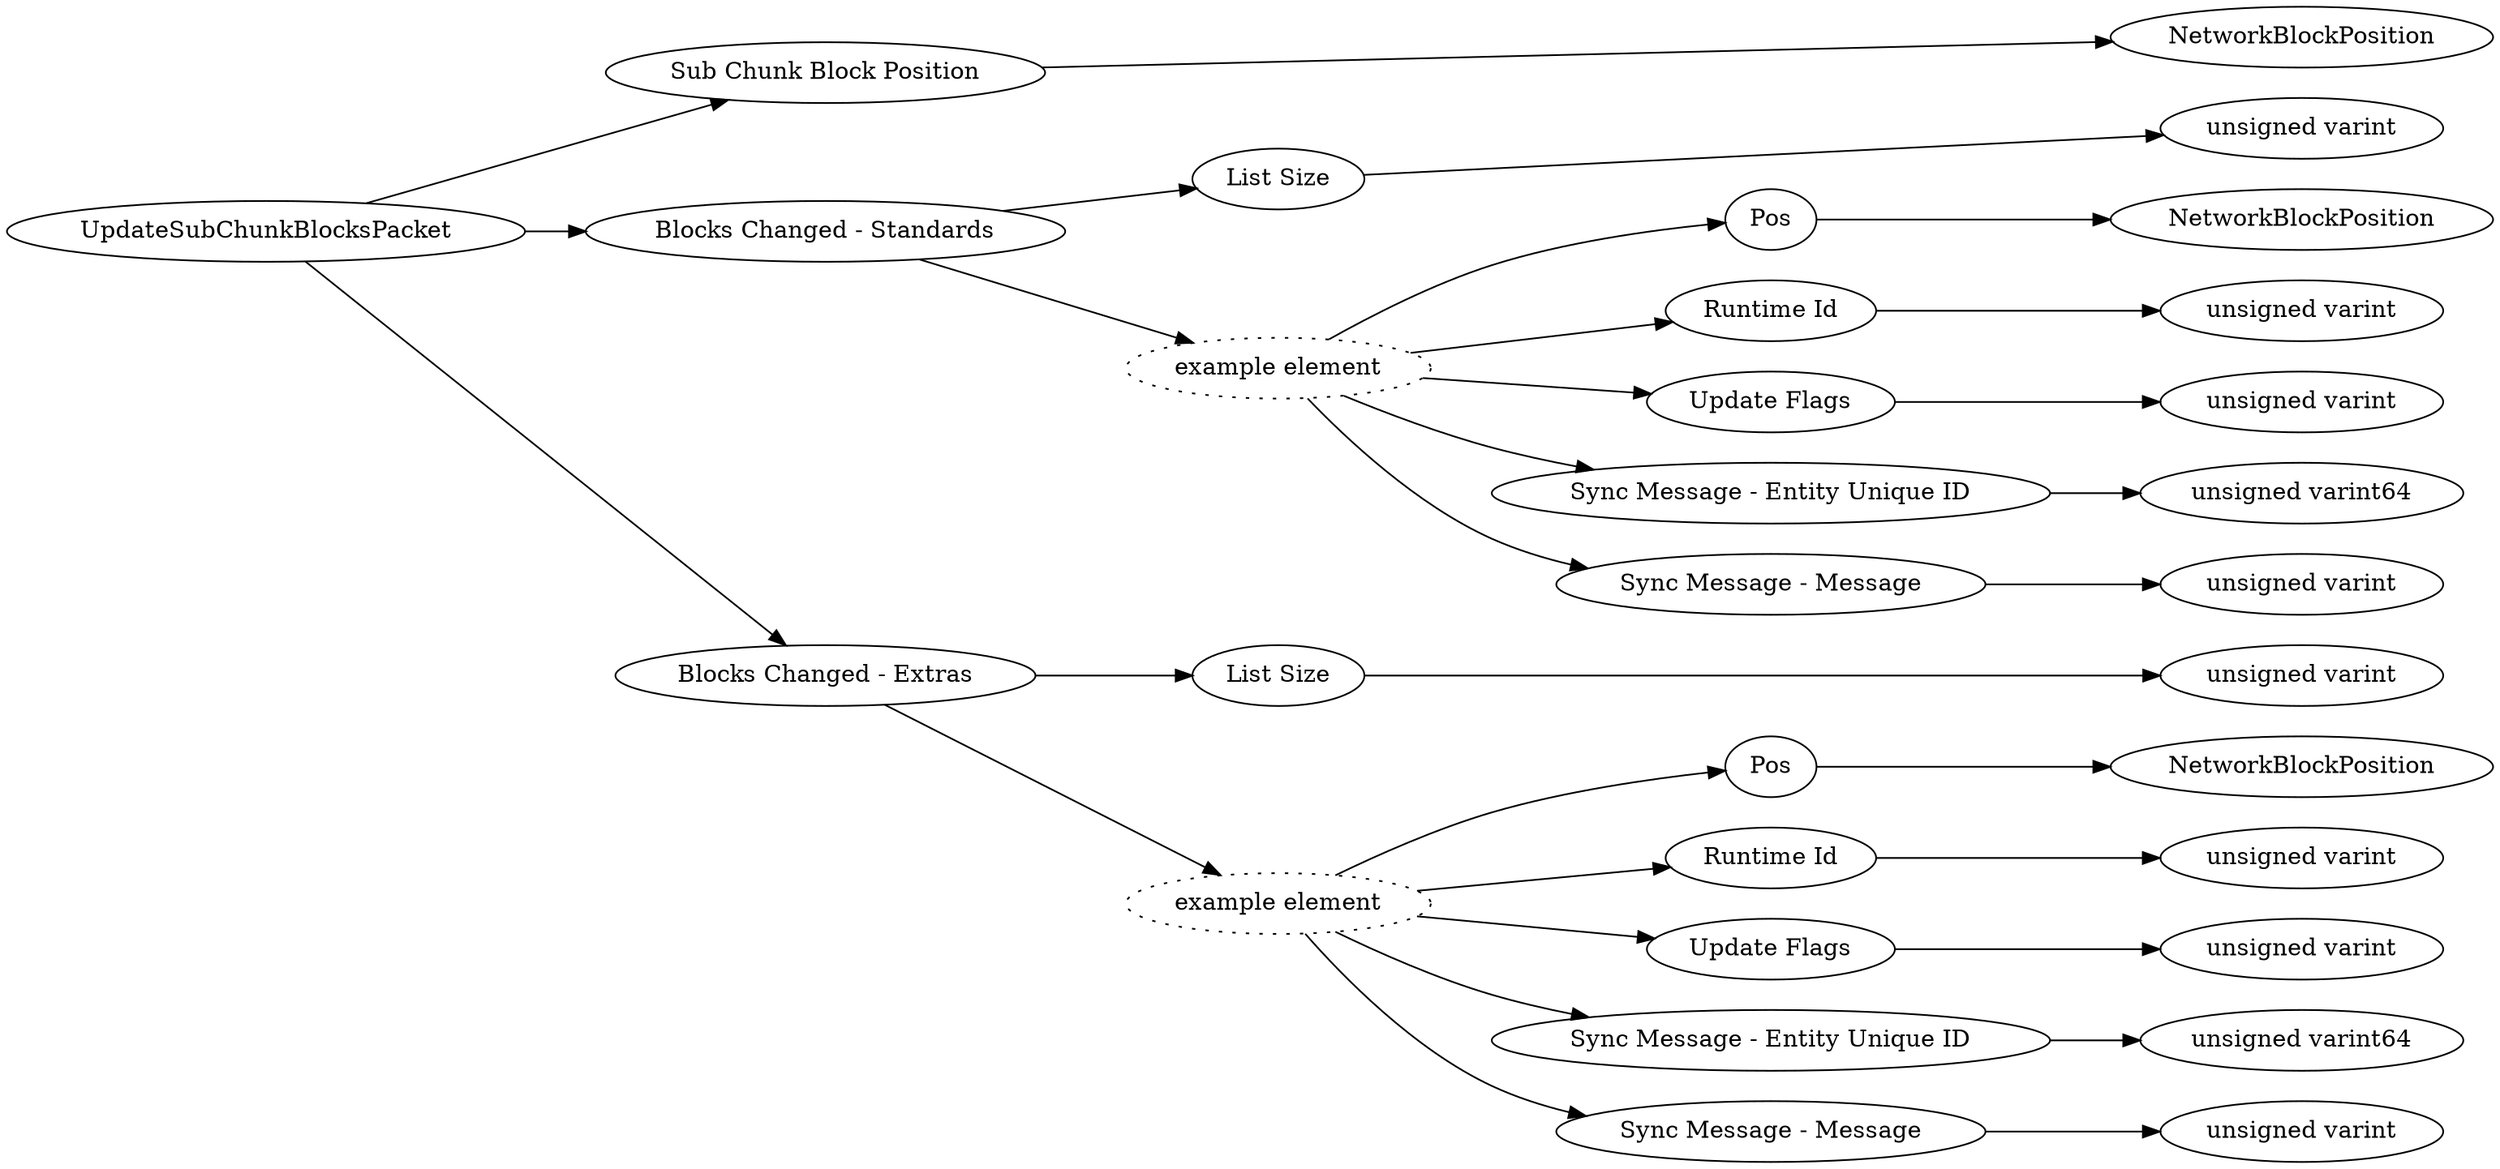 digraph "UpdateSubChunkBlocksPacket" {
rankdir = LR
0
0 -> 1
1 -> 2
0 -> 3
3 -> 4
4 -> 5
3 -> 6
6 -> 7
7 -> 8
6 -> 9
9 -> 10
6 -> 11
11 -> 12
6 -> 13
13 -> 14
6 -> 15
15 -> 16
0 -> 17
17 -> 18
18 -> 19
17 -> 20
20 -> 21
21 -> 22
20 -> 23
23 -> 24
20 -> 25
25 -> 26
20 -> 27
27 -> 28
20 -> 29
29 -> 30

0 [label="UpdateSubChunkBlocksPacket",comment="name: \"UpdateSubChunkBlocksPacket\", typeName: \"\", id: 0, branchId: 172, recurseId: -1, attributes: 0, notes: \"\""];
1 [label="Sub Chunk Block Position",comment="name: \"Sub Chunk Block Position\", typeName: \"NetworkBlockPosition\", id: 1, branchId: 0, recurseId: -1, attributes: 256, notes: \"\""];
2 [label="NetworkBlockPosition",comment="name: \"NetworkBlockPosition\", typeName: \"\", id: 2, branchId: 0, recurseId: -1, attributes: 512, notes: \"\""];
3 [label="Blocks Changed - Standards",comment="name: \"Blocks Changed - Standards\", typeName: \"\", id: 3, branchId: 0, recurseId: -1, attributes: 8, notes: \"\""];
4 [label="List Size",comment="name: \"List Size\", typeName: \"\", id: 4, branchId: 0, recurseId: -1, attributes: 0, notes: \"\""];
5 [label="unsigned varint",comment="name: \"unsigned varint\", typeName: \"\", id: 5, branchId: 0, recurseId: -1, attributes: 512, notes: \"\""];
6 [label="example element",style=dotted,comment="name: \"example element\", typeName: \"\", id: 6, branchId: 0, recurseId: -1, attributes: 16, notes: \"\""];
7 [label="Pos",comment="name: \"Pos\", typeName: \"NetworkBlockPosition\", id: 7, branchId: 0, recurseId: -1, attributes: 256, notes: \"\""];
8 [label="NetworkBlockPosition",comment="name: \"NetworkBlockPosition\", typeName: \"\", id: 8, branchId: 0, recurseId: -1, attributes: 512, notes: \"\""];
9 [label="Runtime Id",comment="name: \"Runtime Id\", typeName: \"\", id: 9, branchId: 0, recurseId: -1, attributes: 0, notes: \"\""];
10 [label="unsigned varint",comment="name: \"unsigned varint\", typeName: \"\", id: 10, branchId: 0, recurseId: -1, attributes: 512, notes: \"\""];
11 [label="Update Flags",comment="name: \"Update Flags\", typeName: \"\", id: 11, branchId: 0, recurseId: -1, attributes: 0, notes: \"\""];
12 [label="unsigned varint",comment="name: \"unsigned varint\", typeName: \"\", id: 12, branchId: 0, recurseId: -1, attributes: 512, notes: \"\""];
13 [label="Sync Message - Entity Unique ID",comment="name: \"Sync Message - Entity Unique ID\", typeName: \"\", id: 13, branchId: 0, recurseId: -1, attributes: 0, notes: \"\""];
14 [label="unsigned varint64",comment="name: \"unsigned varint64\", typeName: \"\", id: 14, branchId: 0, recurseId: -1, attributes: 512, notes: \"\""];
15 [label="Sync Message - Message",comment="name: \"Sync Message - Message\", typeName: \"\", id: 15, branchId: 0, recurseId: -1, attributes: 0, notes: \"\""];
16 [label="unsigned varint",comment="name: \"unsigned varint\", typeName: \"\", id: 16, branchId: 0, recurseId: -1, attributes: 512, notes: \"\""];
17 [label="Blocks Changed - Extras",comment="name: \"Blocks Changed - Extras\", typeName: \"\", id: 17, branchId: 0, recurseId: -1, attributes: 8, notes: \"\""];
18 [label="List Size",comment="name: \"List Size\", typeName: \"\", id: 18, branchId: 0, recurseId: -1, attributes: 0, notes: \"\""];
19 [label="unsigned varint",comment="name: \"unsigned varint\", typeName: \"\", id: 19, branchId: 0, recurseId: -1, attributes: 512, notes: \"\""];
20 [label="example element",style=dotted,comment="name: \"example element\", typeName: \"\", id: 20, branchId: 0, recurseId: -1, attributes: 16, notes: \"\""];
21 [label="Pos",comment="name: \"Pos\", typeName: \"NetworkBlockPosition\", id: 21, branchId: 0, recurseId: -1, attributes: 256, notes: \"\""];
22 [label="NetworkBlockPosition",comment="name: \"NetworkBlockPosition\", typeName: \"\", id: 22, branchId: 0, recurseId: -1, attributes: 512, notes: \"\""];
23 [label="Runtime Id",comment="name: \"Runtime Id\", typeName: \"\", id: 23, branchId: 0, recurseId: -1, attributes: 0, notes: \"\""];
24 [label="unsigned varint",comment="name: \"unsigned varint\", typeName: \"\", id: 24, branchId: 0, recurseId: -1, attributes: 512, notes: \"\""];
25 [label="Update Flags",comment="name: \"Update Flags\", typeName: \"\", id: 25, branchId: 0, recurseId: -1, attributes: 0, notes: \"\""];
26 [label="unsigned varint",comment="name: \"unsigned varint\", typeName: \"\", id: 26, branchId: 0, recurseId: -1, attributes: 512, notes: \"\""];
27 [label="Sync Message - Entity Unique ID",comment="name: \"Sync Message - Entity Unique ID\", typeName: \"\", id: 27, branchId: 0, recurseId: -1, attributes: 0, notes: \"\""];
28 [label="unsigned varint64",comment="name: \"unsigned varint64\", typeName: \"\", id: 28, branchId: 0, recurseId: -1, attributes: 512, notes: \"\""];
29 [label="Sync Message - Message",comment="name: \"Sync Message - Message\", typeName: \"\", id: 29, branchId: 0, recurseId: -1, attributes: 0, notes: \"\""];
30 [label="unsigned varint",comment="name: \"unsigned varint\", typeName: \"\", id: 30, branchId: 0, recurseId: -1, attributes: 512, notes: \"\""];
{ rank = max;2;5;8;10;12;14;16;19;22;24;26;28;30}

}
